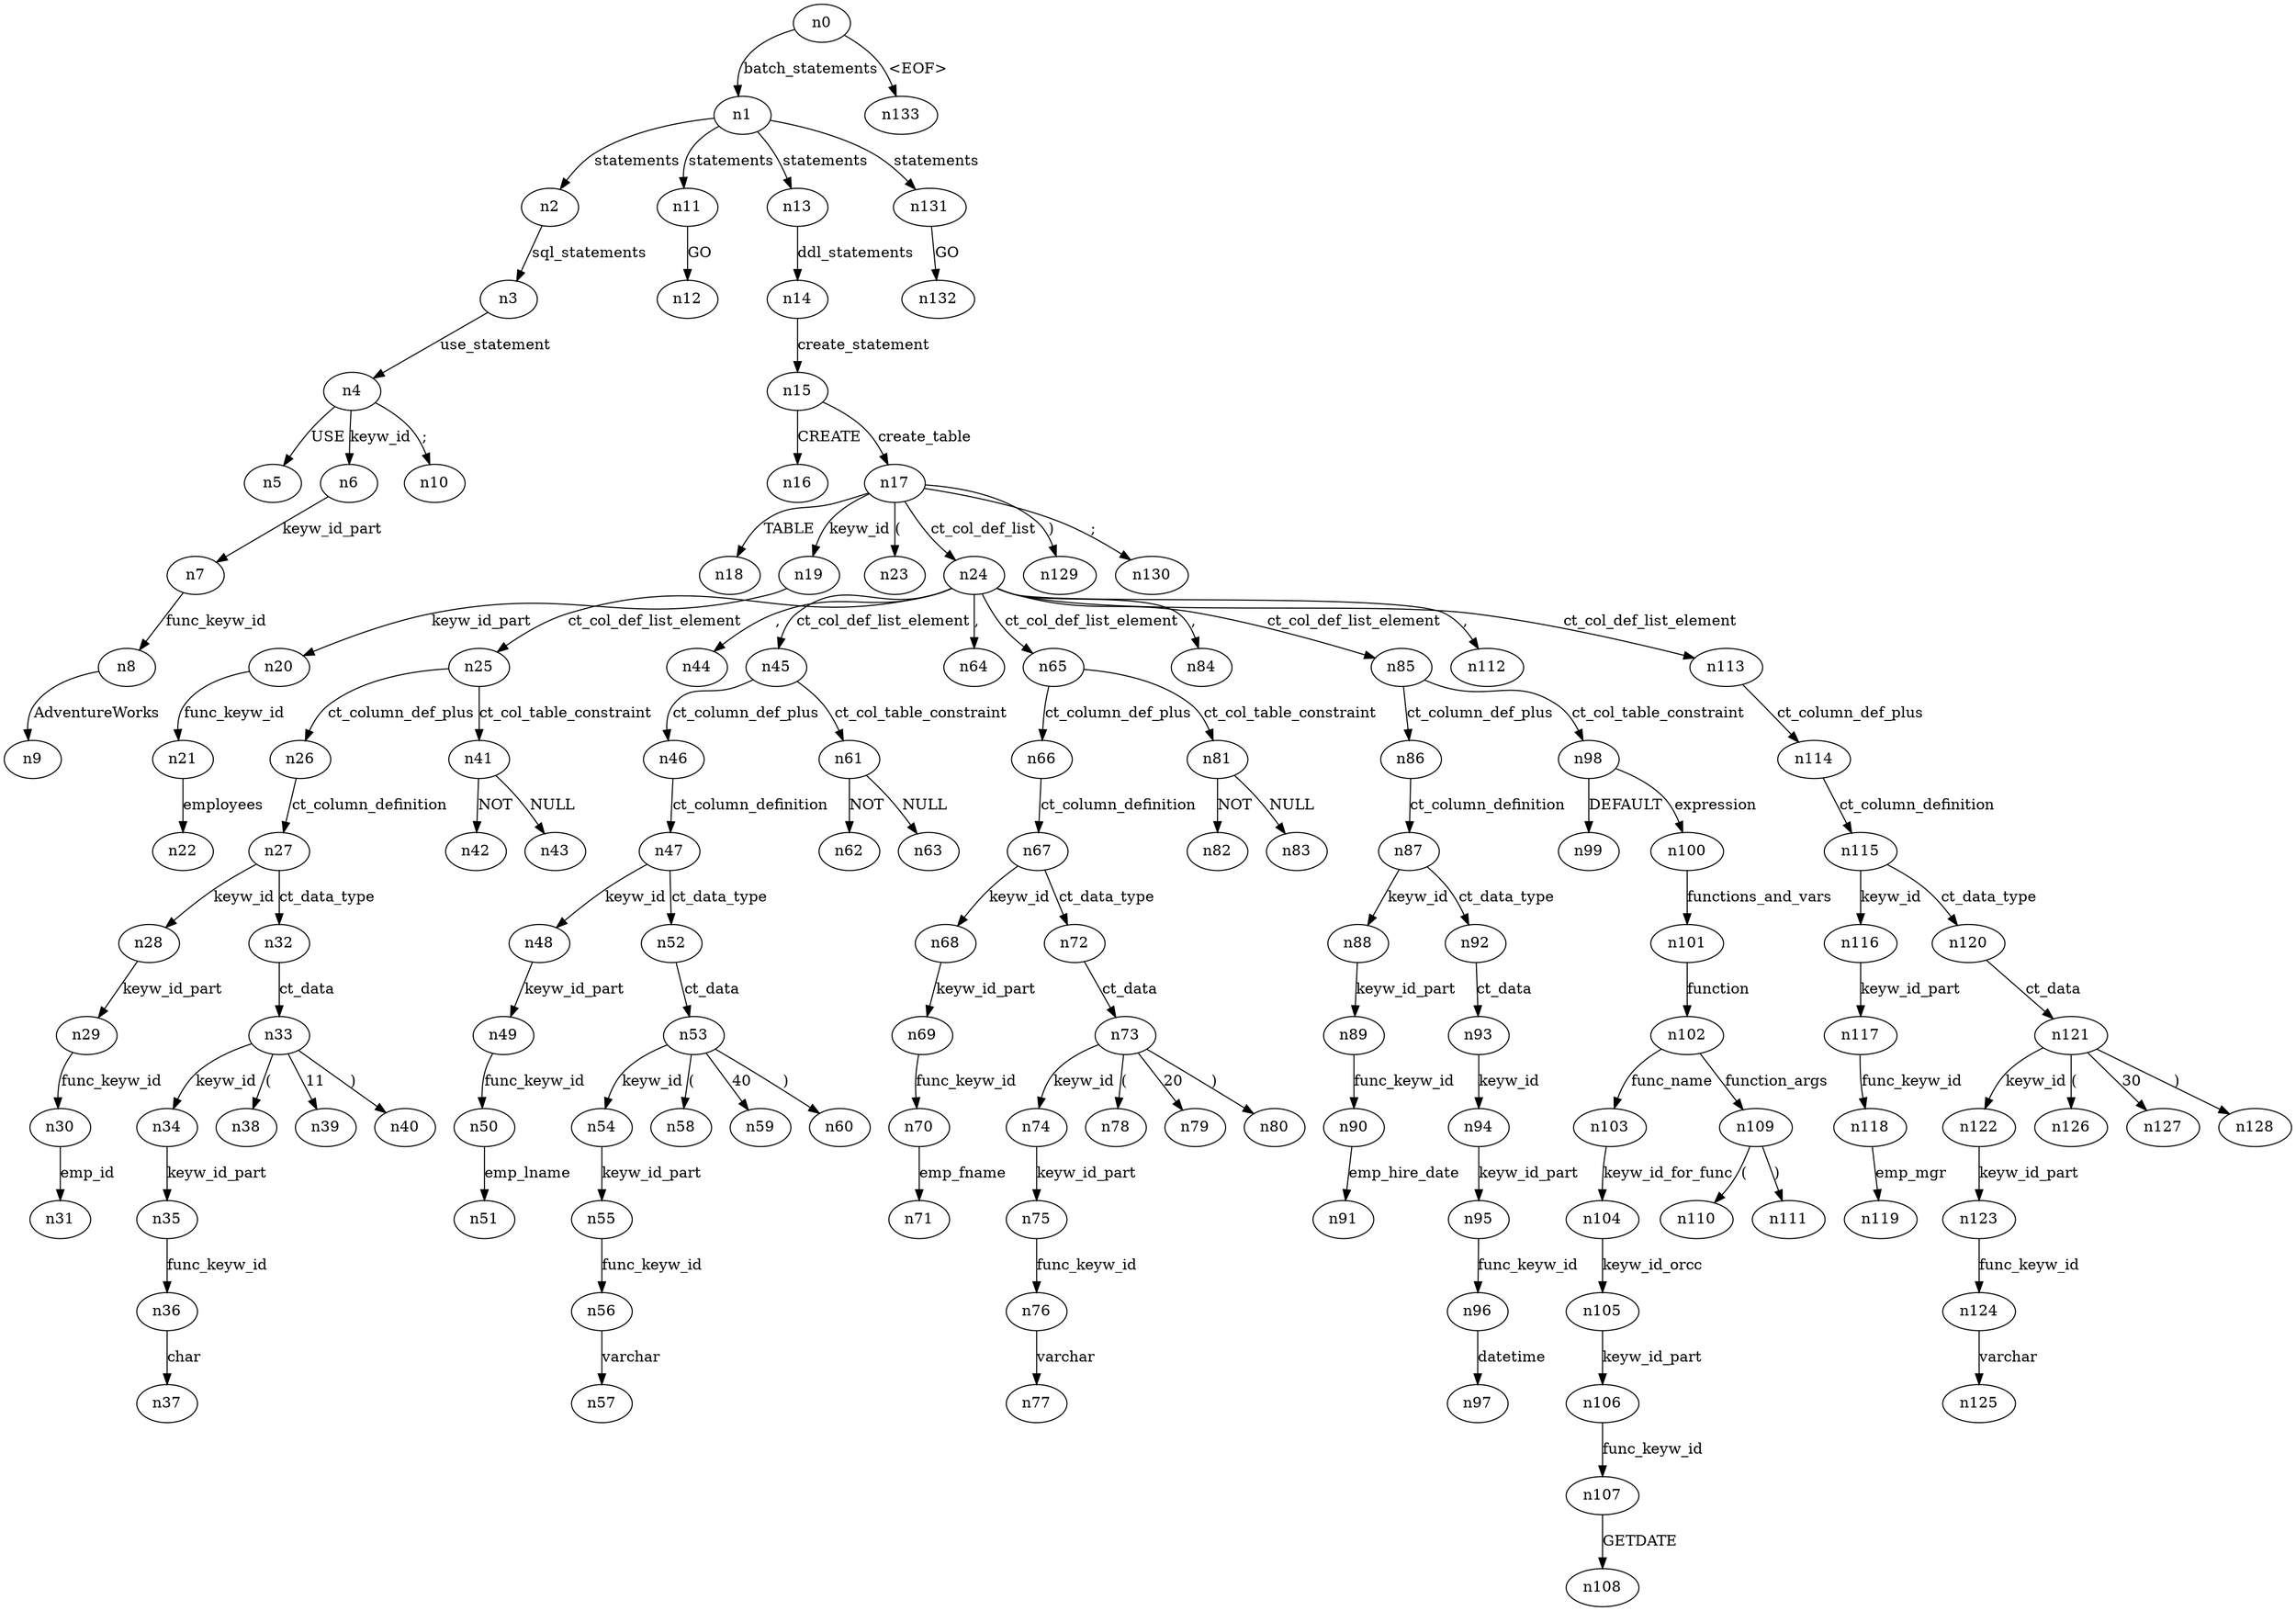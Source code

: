 digraph ParseTree {
  n0 -> n1 [label="batch_statements"];
  n1 -> n2 [label="statements"];
  n2 -> n3 [label="sql_statements"];
  n3 -> n4 [label="use_statement"];
  n4 -> n5 [label="USE"];
  n4 -> n6 [label="keyw_id"];
  n6 -> n7 [label="keyw_id_part"];
  n7 -> n8 [label="func_keyw_id"];
  n8 -> n9 [label="AdventureWorks"];
  n4 -> n10 [label=";"];
  n1 -> n11 [label="statements"];
  n11 -> n12 [label="GO"];
  n1 -> n13 [label="statements"];
  n13 -> n14 [label="ddl_statements"];
  n14 -> n15 [label="create_statement"];
  n15 -> n16 [label="CREATE"];
  n15 -> n17 [label="create_table"];
  n17 -> n18 [label="TABLE"];
  n17 -> n19 [label="keyw_id"];
  n19 -> n20 [label="keyw_id_part"];
  n20 -> n21 [label="func_keyw_id"];
  n21 -> n22 [label="employees"];
  n17 -> n23 [label="("];
  n17 -> n24 [label="ct_col_def_list"];
  n24 -> n25 [label="ct_col_def_list_element"];
  n25 -> n26 [label="ct_column_def_plus"];
  n26 -> n27 [label="ct_column_definition"];
  n27 -> n28 [label="keyw_id"];
  n28 -> n29 [label="keyw_id_part"];
  n29 -> n30 [label="func_keyw_id"];
  n30 -> n31 [label="emp_id"];
  n27 -> n32 [label="ct_data_type"];
  n32 -> n33 [label="ct_data"];
  n33 -> n34 [label="keyw_id"];
  n34 -> n35 [label="keyw_id_part"];
  n35 -> n36 [label="func_keyw_id"];
  n36 -> n37 [label="char"];
  n33 -> n38 [label="("];
  n33 -> n39 [label="11"];
  n33 -> n40 [label=")"];
  n25 -> n41 [label="ct_col_table_constraint"];
  n41 -> n42 [label="NOT"];
  n41 -> n43 [label="NULL"];
  n24 -> n44 [label=","];
  n24 -> n45 [label="ct_col_def_list_element"];
  n45 -> n46 [label="ct_column_def_plus"];
  n46 -> n47 [label="ct_column_definition"];
  n47 -> n48 [label="keyw_id"];
  n48 -> n49 [label="keyw_id_part"];
  n49 -> n50 [label="func_keyw_id"];
  n50 -> n51 [label="emp_lname"];
  n47 -> n52 [label="ct_data_type"];
  n52 -> n53 [label="ct_data"];
  n53 -> n54 [label="keyw_id"];
  n54 -> n55 [label="keyw_id_part"];
  n55 -> n56 [label="func_keyw_id"];
  n56 -> n57 [label="varchar"];
  n53 -> n58 [label="("];
  n53 -> n59 [label="40"];
  n53 -> n60 [label=")"];
  n45 -> n61 [label="ct_col_table_constraint"];
  n61 -> n62 [label="NOT"];
  n61 -> n63 [label="NULL"];
  n24 -> n64 [label=","];
  n24 -> n65 [label="ct_col_def_list_element"];
  n65 -> n66 [label="ct_column_def_plus"];
  n66 -> n67 [label="ct_column_definition"];
  n67 -> n68 [label="keyw_id"];
  n68 -> n69 [label="keyw_id_part"];
  n69 -> n70 [label="func_keyw_id"];
  n70 -> n71 [label="emp_fname"];
  n67 -> n72 [label="ct_data_type"];
  n72 -> n73 [label="ct_data"];
  n73 -> n74 [label="keyw_id"];
  n74 -> n75 [label="keyw_id_part"];
  n75 -> n76 [label="func_keyw_id"];
  n76 -> n77 [label="varchar"];
  n73 -> n78 [label="("];
  n73 -> n79 [label="20"];
  n73 -> n80 [label=")"];
  n65 -> n81 [label="ct_col_table_constraint"];
  n81 -> n82 [label="NOT"];
  n81 -> n83 [label="NULL"];
  n24 -> n84 [label=","];
  n24 -> n85 [label="ct_col_def_list_element"];
  n85 -> n86 [label="ct_column_def_plus"];
  n86 -> n87 [label="ct_column_definition"];
  n87 -> n88 [label="keyw_id"];
  n88 -> n89 [label="keyw_id_part"];
  n89 -> n90 [label="func_keyw_id"];
  n90 -> n91 [label="emp_hire_date"];
  n87 -> n92 [label="ct_data_type"];
  n92 -> n93 [label="ct_data"];
  n93 -> n94 [label="keyw_id"];
  n94 -> n95 [label="keyw_id_part"];
  n95 -> n96 [label="func_keyw_id"];
  n96 -> n97 [label="datetime"];
  n85 -> n98 [label="ct_col_table_constraint"];
  n98 -> n99 [label="DEFAULT"];
  n98 -> n100 [label="expression"];
  n100 -> n101 [label="functions_and_vars"];
  n101 -> n102 [label="function"];
  n102 -> n103 [label="func_name"];
  n103 -> n104 [label="keyw_id_for_func"];
  n104 -> n105 [label="keyw_id_orcc"];
  n105 -> n106 [label="keyw_id_part"];
  n106 -> n107 [label="func_keyw_id"];
  n107 -> n108 [label="GETDATE"];
  n102 -> n109 [label="function_args"];
  n109 -> n110 [label="("];
  n109 -> n111 [label=")"];
  n24 -> n112 [label=","];
  n24 -> n113 [label="ct_col_def_list_element"];
  n113 -> n114 [label="ct_column_def_plus"];
  n114 -> n115 [label="ct_column_definition"];
  n115 -> n116 [label="keyw_id"];
  n116 -> n117 [label="keyw_id_part"];
  n117 -> n118 [label="func_keyw_id"];
  n118 -> n119 [label="emp_mgr"];
  n115 -> n120 [label="ct_data_type"];
  n120 -> n121 [label="ct_data"];
  n121 -> n122 [label="keyw_id"];
  n122 -> n123 [label="keyw_id_part"];
  n123 -> n124 [label="func_keyw_id"];
  n124 -> n125 [label="varchar"];
  n121 -> n126 [label="("];
  n121 -> n127 [label="30"];
  n121 -> n128 [label=")"];
  n17 -> n129 [label=")"];
  n17 -> n130 [label=";"];
  n1 -> n131 [label="statements"];
  n131 -> n132 [label="GO"];
  n0 -> n133 [label="<EOF>"];
}